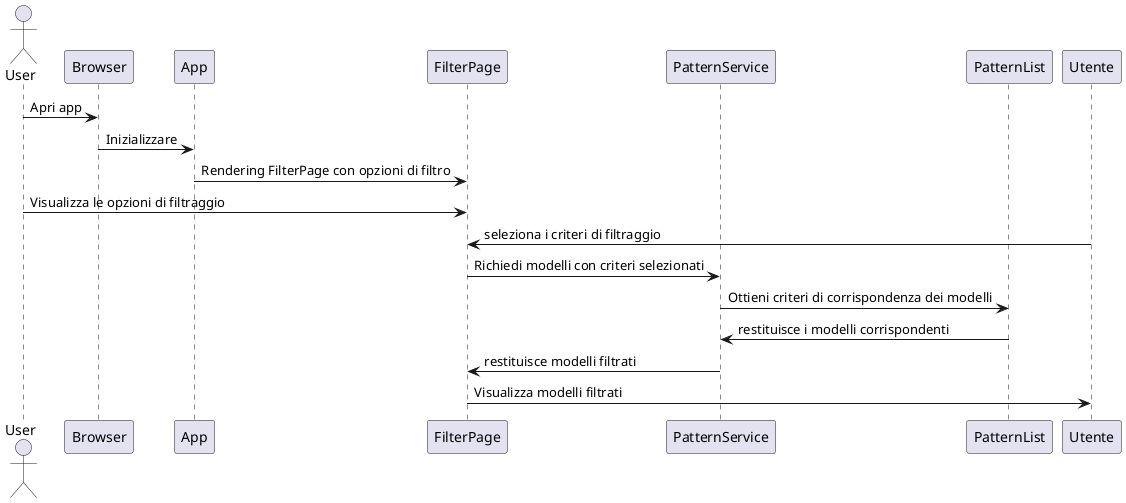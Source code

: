 @startuml
'https://plantuml.com/sequence-diagram
actor User
participant  Browser
participant  App
participant  FilterPage
participant  PatternService
participant  PatternList

User -> Browser: Apri app
Browser -> App: Inizializzare
App -> FilterPage: Rendering FilterPage con opzioni di filtro

User -> FilterPage: Visualizza le opzioni di filtraggio
Utente -> FilterPage: seleziona i criteri di filtraggio
FilterPage -> PatternService: Richiedi modelli con criteri selezionati
PatternService -> PatternList: Ottieni criteri di corrispondenza dei modelli
PatternList -> PatternService: restituisce i modelli corrispondenti
PatternService -> FilterPage: restituisce modelli filtrati

FilterPage -> Utente: Visualizza modelli filtrati

@enduml
